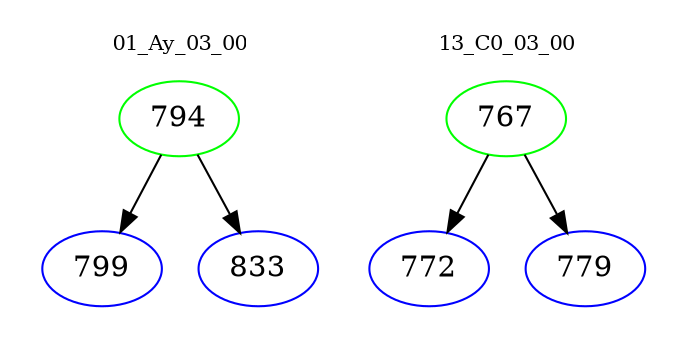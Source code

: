 digraph{
subgraph cluster_0 {
color = white
label = "01_Ay_03_00";
fontsize=10;
T0_794 [label="794", color="green"]
T0_794 -> T0_799 [color="black"]
T0_799 [label="799", color="blue"]
T0_794 -> T0_833 [color="black"]
T0_833 [label="833", color="blue"]
}
subgraph cluster_1 {
color = white
label = "13_C0_03_00";
fontsize=10;
T1_767 [label="767", color="green"]
T1_767 -> T1_772 [color="black"]
T1_772 [label="772", color="blue"]
T1_767 -> T1_779 [color="black"]
T1_779 [label="779", color="blue"]
}
}
